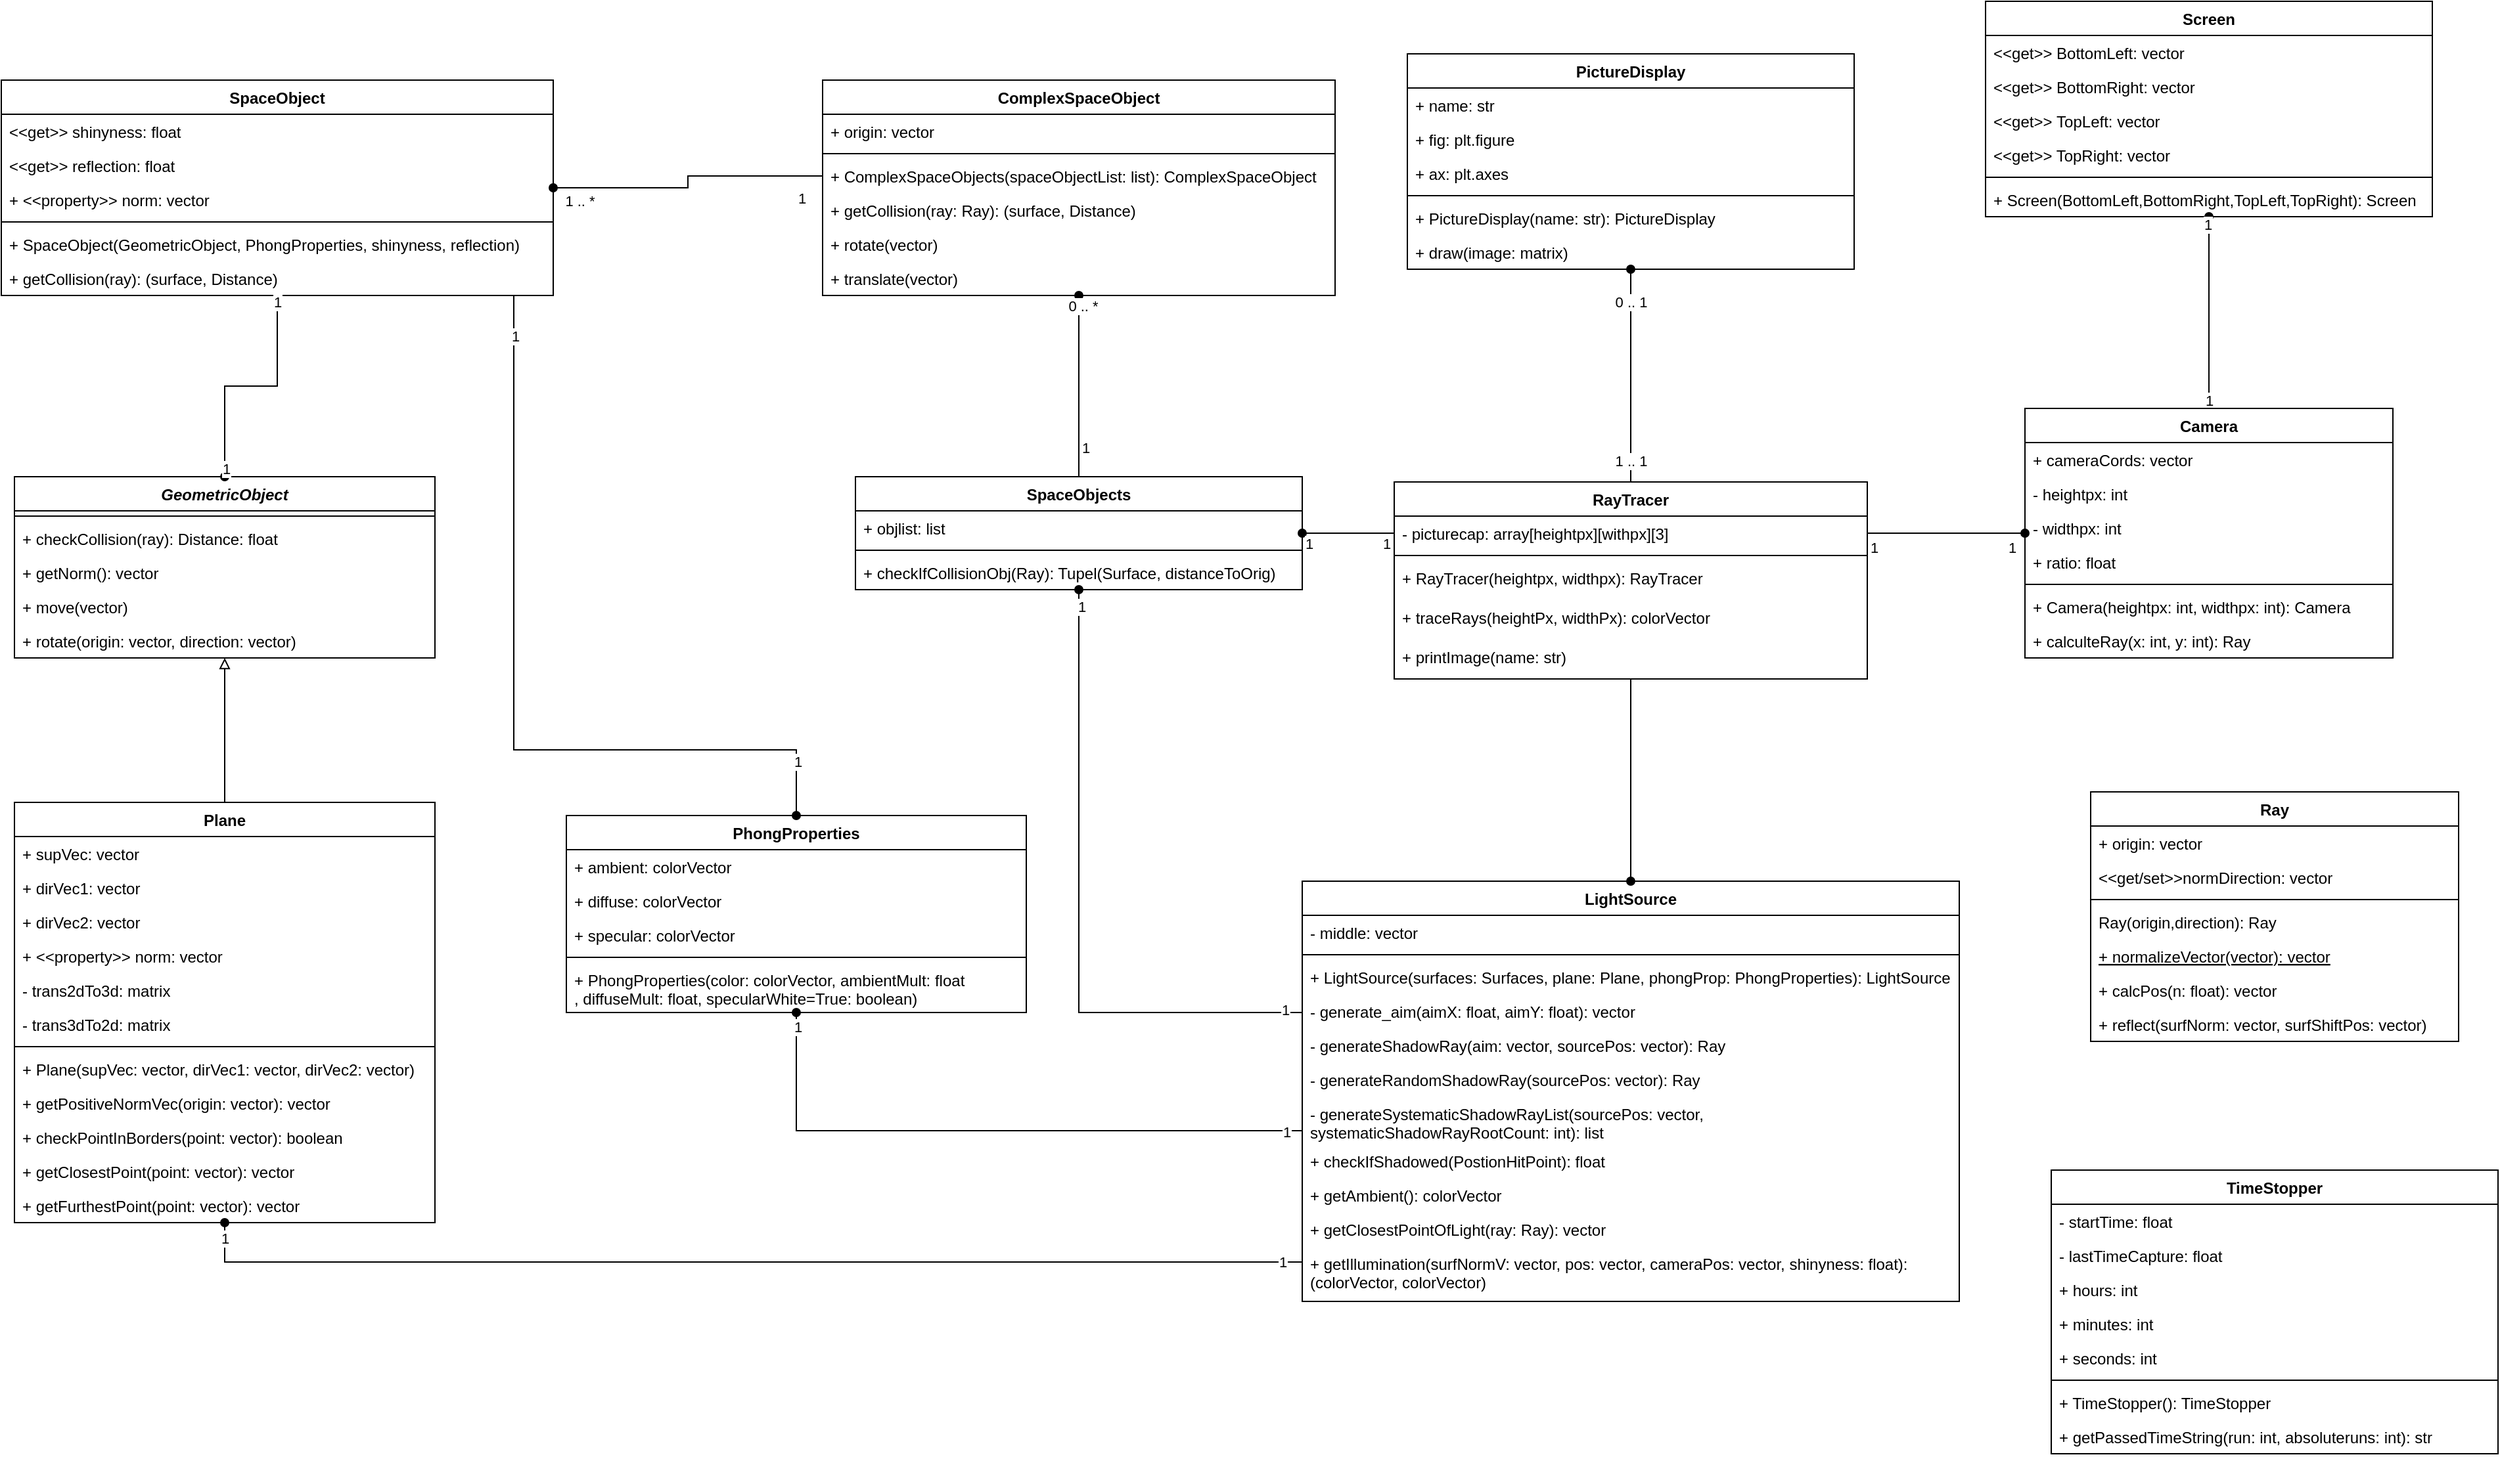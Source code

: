 <mxfile version="14.1.8" type="github">
  <diagram id="C5RBs43oDa-KdzZeNtuy" name="Page-1">
    <mxGraphModel dx="2418" dy="1689" grid="1" gridSize="10" guides="1" tooltips="1" connect="1" arrows="1" fold="1" page="1" pageScale="1" pageWidth="1500" pageHeight="1169" math="0" shadow="0">
      <root>
        <mxCell id="WIyWlLk6GJQsqaUBKTNV-0" />
        <mxCell id="WIyWlLk6GJQsqaUBKTNV-1" parent="WIyWlLk6GJQsqaUBKTNV-0" />
        <mxCell id="xA0XNcAtHobreGwFJSrl-75" style="edgeStyle=orthogonalEdgeStyle;rounded=0;orthogonalLoop=1;jettySize=auto;html=1;startArrow=oval;startFill=1;endArrow=none;endFill=0;" parent="WIyWlLk6GJQsqaUBKTNV-1" source="eZX0cKU3JHBVWnm2hXTU-0" target="xA0XNcAtHobreGwFJSrl-71" edge="1">
          <mxGeometry relative="1" as="geometry">
            <Array as="points">
              <mxPoint x="660" y="-60" />
              <mxPoint x="660" y="-60" />
            </Array>
          </mxGeometry>
        </mxCell>
        <mxCell id="xA0XNcAtHobreGwFJSrl-76" value="0 .. *" style="edgeLabel;html=1;align=center;verticalAlign=middle;resizable=0;points=[];" parent="xA0XNcAtHobreGwFJSrl-75" vertex="1" connectable="0">
          <mxGeometry x="-0.753" relative="1" as="geometry">
            <mxPoint x="3" y="-9" as="offset" />
          </mxGeometry>
        </mxCell>
        <mxCell id="xA0XNcAtHobreGwFJSrl-77" value="1" style="edgeLabel;html=1;align=center;verticalAlign=middle;resizable=0;points=[];" parent="xA0XNcAtHobreGwFJSrl-75" vertex="1" connectable="0">
          <mxGeometry x="0.78" y="1" relative="1" as="geometry">
            <mxPoint x="4" y="-7" as="offset" />
          </mxGeometry>
        </mxCell>
        <mxCell id="xA0XNcAtHobreGwFJSrl-9" value="Ray" style="swimlane;fontStyle=1;align=center;verticalAlign=top;childLayout=stackLayout;horizontal=1;startSize=26;horizontalStack=0;resizeParent=1;resizeParentMax=0;resizeLast=0;collapsible=1;marginBottom=0;" parent="WIyWlLk6GJQsqaUBKTNV-1" vertex="1">
          <mxGeometry x="1430" y="302" width="280" height="190" as="geometry" />
        </mxCell>
        <mxCell id="xA0XNcAtHobreGwFJSrl-10" value="+ origin: vector&#xa;" style="text;strokeColor=none;fillColor=none;align=left;verticalAlign=top;spacingLeft=4;spacingRight=4;overflow=hidden;rotatable=0;points=[[0,0.5],[1,0.5]];portConstraint=eastwest;" parent="xA0XNcAtHobreGwFJSrl-9" vertex="1">
          <mxGeometry y="26" width="280" height="26" as="geometry" />
        </mxCell>
        <mxCell id="xA0XNcAtHobreGwFJSrl-52" value="&lt;&lt;get/set&gt;&gt;normDirection: vector" style="text;strokeColor=none;fillColor=none;align=left;verticalAlign=top;spacingLeft=4;spacingRight=4;overflow=hidden;rotatable=0;points=[[0,0.5],[1,0.5]];portConstraint=eastwest;" parent="xA0XNcAtHobreGwFJSrl-9" vertex="1">
          <mxGeometry y="52" width="280" height="26" as="geometry" />
        </mxCell>
        <mxCell id="xA0XNcAtHobreGwFJSrl-11" value="" style="line;strokeWidth=1;fillColor=none;align=left;verticalAlign=middle;spacingTop=-1;spacingLeft=3;spacingRight=3;rotatable=0;labelPosition=right;points=[];portConstraint=eastwest;" parent="xA0XNcAtHobreGwFJSrl-9" vertex="1">
          <mxGeometry y="78" width="280" height="8" as="geometry" />
        </mxCell>
        <mxCell id="xA0XNcAtHobreGwFJSrl-12" value="Ray(origin,direction): Ray" style="text;strokeColor=none;fillColor=none;align=left;verticalAlign=top;spacingLeft=4;spacingRight=4;overflow=hidden;rotatable=0;points=[[0,0.5],[1,0.5]];portConstraint=eastwest;" parent="xA0XNcAtHobreGwFJSrl-9" vertex="1">
          <mxGeometry y="86" width="280" height="26" as="geometry" />
        </mxCell>
        <mxCell id="DLcVSVue9XgoyhIsswaT-1" value="+ normalizeVector(vector): vector" style="text;strokeColor=none;fillColor=none;align=left;verticalAlign=top;spacingLeft=4;spacingRight=4;overflow=hidden;rotatable=0;points=[[0,0.5],[1,0.5]];portConstraint=eastwest;fontStyle=4" parent="xA0XNcAtHobreGwFJSrl-9" vertex="1">
          <mxGeometry y="112" width="280" height="26" as="geometry" />
        </mxCell>
        <mxCell id="rJ9RHbi7TF8wlJc5X133-2" value="+ calcPos(n: float): vector" style="text;strokeColor=none;fillColor=none;align=left;verticalAlign=top;spacingLeft=4;spacingRight=4;overflow=hidden;rotatable=0;points=[[0,0.5],[1,0.5]];portConstraint=eastwest;" parent="xA0XNcAtHobreGwFJSrl-9" vertex="1">
          <mxGeometry y="138" width="280" height="26" as="geometry" />
        </mxCell>
        <mxCell id="rJ9RHbi7TF8wlJc5X133-1" value="+ reflect(surfNorm: vector, surfShiftPos: vector)" style="text;strokeColor=none;fillColor=none;align=left;verticalAlign=top;spacingLeft=4;spacingRight=4;overflow=hidden;rotatable=0;points=[[0,0.5],[1,0.5]];portConstraint=eastwest;" parent="xA0XNcAtHobreGwFJSrl-9" vertex="1">
          <mxGeometry y="164" width="280" height="26" as="geometry" />
        </mxCell>
        <mxCell id="xA0XNcAtHobreGwFJSrl-18" value="Screen" style="swimlane;fontStyle=1;align=center;verticalAlign=top;childLayout=stackLayout;horizontal=1;startSize=26;horizontalStack=0;resizeParent=1;resizeParentMax=0;resizeLast=0;collapsible=1;marginBottom=0;" parent="WIyWlLk6GJQsqaUBKTNV-1" vertex="1">
          <mxGeometry x="1350" y="-300" width="340" height="164" as="geometry" />
        </mxCell>
        <mxCell id="xA0XNcAtHobreGwFJSrl-19" value="&lt;&lt;get&gt;&gt; BottomLeft: vector" style="text;strokeColor=none;fillColor=none;align=left;verticalAlign=top;spacingLeft=4;spacingRight=4;overflow=hidden;rotatable=0;points=[[0,0.5],[1,0.5]];portConstraint=eastwest;" parent="xA0XNcAtHobreGwFJSrl-18" vertex="1">
          <mxGeometry y="26" width="340" height="26" as="geometry" />
        </mxCell>
        <mxCell id="xA0XNcAtHobreGwFJSrl-53" value="&lt;&lt;get&gt;&gt; BottomRight: vector&#xa;" style="text;strokeColor=none;fillColor=none;align=left;verticalAlign=top;spacingLeft=4;spacingRight=4;overflow=hidden;rotatable=0;points=[[0,0.5],[1,0.5]];portConstraint=eastwest;" parent="xA0XNcAtHobreGwFJSrl-18" vertex="1">
          <mxGeometry y="52" width="340" height="26" as="geometry" />
        </mxCell>
        <mxCell id="xA0XNcAtHobreGwFJSrl-54" value="&lt;&lt;get&gt;&gt; TopLeft: vector" style="text;strokeColor=none;fillColor=none;align=left;verticalAlign=top;spacingLeft=4;spacingRight=4;overflow=hidden;rotatable=0;points=[[0,0.5],[1,0.5]];portConstraint=eastwest;" parent="xA0XNcAtHobreGwFJSrl-18" vertex="1">
          <mxGeometry y="78" width="340" height="26" as="geometry" />
        </mxCell>
        <mxCell id="xA0XNcAtHobreGwFJSrl-55" value="&lt;&lt;get&gt;&gt; TopRight: vector" style="text;strokeColor=none;fillColor=none;align=left;verticalAlign=top;spacingLeft=4;spacingRight=4;overflow=hidden;rotatable=0;points=[[0,0.5],[1,0.5]];portConstraint=eastwest;" parent="xA0XNcAtHobreGwFJSrl-18" vertex="1">
          <mxGeometry y="104" width="340" height="26" as="geometry" />
        </mxCell>
        <mxCell id="xA0XNcAtHobreGwFJSrl-20" value="" style="line;strokeWidth=1;fillColor=none;align=left;verticalAlign=middle;spacingTop=-1;spacingLeft=3;spacingRight=3;rotatable=0;labelPosition=right;points=[];portConstraint=eastwest;" parent="xA0XNcAtHobreGwFJSrl-18" vertex="1">
          <mxGeometry y="130" width="340" height="8" as="geometry" />
        </mxCell>
        <mxCell id="xA0XNcAtHobreGwFJSrl-21" value="+ Screen(BottomLeft,BottomRight,TopLeft,TopRight): Screen" style="text;strokeColor=none;fillColor=none;align=left;verticalAlign=top;spacingLeft=4;spacingRight=4;overflow=hidden;rotatable=0;points=[[0,0.5],[1,0.5]];portConstraint=eastwest;" parent="xA0XNcAtHobreGwFJSrl-18" vertex="1">
          <mxGeometry y="138" width="340" height="26" as="geometry" />
        </mxCell>
        <mxCell id="rJ9RHbi7TF8wlJc5X133-21" style="edgeStyle=orthogonalEdgeStyle;rounded=0;orthogonalLoop=1;jettySize=auto;html=1;endArrow=oval;endFill=1;" parent="WIyWlLk6GJQsqaUBKTNV-1" source="xA0XNcAtHobreGwFJSrl-48" target="rJ9RHbi7TF8wlJc5X133-13" edge="1">
          <mxGeometry relative="1" as="geometry" />
        </mxCell>
        <mxCell id="rJ9RHbi7TF8wlJc5X133-22" value="0 .. 1" style="edgeLabel;html=1;align=center;verticalAlign=middle;resizable=0;points=[];" parent="rJ9RHbi7TF8wlJc5X133-21" vertex="1" connectable="0">
          <mxGeometry x="0.707" relative="1" as="geometry">
            <mxPoint y="1" as="offset" />
          </mxGeometry>
        </mxCell>
        <mxCell id="rJ9RHbi7TF8wlJc5X133-23" value="1 .. 1" style="edgeLabel;html=1;align=center;verticalAlign=middle;resizable=0;points=[];" parent="rJ9RHbi7TF8wlJc5X133-21" vertex="1" connectable="0">
          <mxGeometry x="-0.789" relative="1" as="geometry">
            <mxPoint y="1" as="offset" />
          </mxGeometry>
        </mxCell>
        <mxCell id="xA0XNcAtHobreGwFJSrl-48" value="RayTracer" style="swimlane;fontStyle=1;align=center;verticalAlign=top;childLayout=stackLayout;horizontal=1;startSize=26;horizontalStack=0;resizeParent=1;resizeParentMax=0;resizeLast=0;collapsible=1;marginBottom=0;" parent="WIyWlLk6GJQsqaUBKTNV-1" vertex="1">
          <mxGeometry x="900" y="66" width="360" height="150" as="geometry" />
        </mxCell>
        <mxCell id="xA0XNcAtHobreGwFJSrl-57" value="- picturecap: array[heightpx][withpx][3]" style="text;strokeColor=none;fillColor=none;align=left;verticalAlign=top;spacingLeft=4;spacingRight=4;overflow=hidden;rotatable=0;points=[[0,0.5],[1,0.5]];portConstraint=eastwest;" parent="xA0XNcAtHobreGwFJSrl-48" vertex="1">
          <mxGeometry y="26" width="360" height="26" as="geometry" />
        </mxCell>
        <mxCell id="xA0XNcAtHobreGwFJSrl-50" value="" style="line;strokeWidth=1;fillColor=none;align=left;verticalAlign=middle;spacingTop=-1;spacingLeft=3;spacingRight=3;rotatable=0;labelPosition=right;points=[];portConstraint=eastwest;" parent="xA0XNcAtHobreGwFJSrl-48" vertex="1">
          <mxGeometry y="52" width="360" height="8" as="geometry" />
        </mxCell>
        <mxCell id="xA0XNcAtHobreGwFJSrl-51" value="+ RayTracer(heightpx, widthpx): RayTracer" style="text;strokeColor=none;fillColor=none;align=left;verticalAlign=top;spacingLeft=4;spacingRight=4;overflow=hidden;rotatable=0;points=[[0,0.5],[1,0.5]];portConstraint=eastwest;" parent="xA0XNcAtHobreGwFJSrl-48" vertex="1">
          <mxGeometry y="60" width="360" height="30" as="geometry" />
        </mxCell>
        <mxCell id="DLcVSVue9XgoyhIsswaT-2" value="+ traceRays(heightPx, widthPx): colorVector" style="text;strokeColor=none;fillColor=none;align=left;verticalAlign=top;spacingLeft=4;spacingRight=4;overflow=hidden;rotatable=0;points=[[0,0.5],[1,0.5]];portConstraint=eastwest;" parent="xA0XNcAtHobreGwFJSrl-48" vertex="1">
          <mxGeometry y="90" width="360" height="30" as="geometry" />
        </mxCell>
        <mxCell id="DLcVSVue9XgoyhIsswaT-4" value="+ printImage(name: str)" style="text;strokeColor=none;fillColor=none;align=left;verticalAlign=top;spacingLeft=4;spacingRight=4;overflow=hidden;rotatable=0;points=[[0,0.5],[1,0.5]];portConstraint=eastwest;" parent="xA0XNcAtHobreGwFJSrl-48" vertex="1">
          <mxGeometry y="120" width="360" height="30" as="geometry" />
        </mxCell>
        <mxCell id="DLcVSVue9XgoyhIsswaT-9" style="edgeStyle=orthogonalEdgeStyle;rounded=0;orthogonalLoop=1;jettySize=auto;html=1;exitX=0.5;exitY=0;exitDx=0;exitDy=0;startArrow=none;startFill=0;endArrow=oval;endFill=1;" parent="WIyWlLk6GJQsqaUBKTNV-1" source="xA0XNcAtHobreGwFJSrl-43" target="xA0XNcAtHobreGwFJSrl-18" edge="1">
          <mxGeometry relative="1" as="geometry" />
        </mxCell>
        <mxCell id="DLcVSVue9XgoyhIsswaT-14" value="1" style="edgeLabel;html=1;align=center;verticalAlign=middle;resizable=0;points=[];" parent="DLcVSVue9XgoyhIsswaT-9" vertex="1" connectable="0">
          <mxGeometry x="-0.914" relative="1" as="geometry">
            <mxPoint as="offset" />
          </mxGeometry>
        </mxCell>
        <mxCell id="DLcVSVue9XgoyhIsswaT-15" value="1" style="edgeLabel;html=1;align=center;verticalAlign=middle;resizable=0;points=[];" parent="DLcVSVue9XgoyhIsswaT-9" vertex="1" connectable="0">
          <mxGeometry x="0.924" y="1" relative="1" as="geometry">
            <mxPoint as="offset" />
          </mxGeometry>
        </mxCell>
        <mxCell id="xA0XNcAtHobreGwFJSrl-43" value="Camera" style="swimlane;fontStyle=1;align=center;verticalAlign=top;childLayout=stackLayout;horizontal=1;startSize=26;horizontalStack=0;resizeParent=1;resizeParentMax=0;resizeLast=0;collapsible=1;marginBottom=0;" parent="WIyWlLk6GJQsqaUBKTNV-1" vertex="1">
          <mxGeometry x="1380" y="10" width="280" height="190" as="geometry" />
        </mxCell>
        <mxCell id="xA0XNcAtHobreGwFJSrl-63" value="+ cameraCords: vector" style="text;strokeColor=none;fillColor=none;align=left;verticalAlign=top;spacingLeft=4;spacingRight=4;overflow=hidden;rotatable=0;points=[[0,0.5],[1,0.5]];portConstraint=eastwest;" parent="xA0XNcAtHobreGwFJSrl-43" vertex="1">
          <mxGeometry y="26" width="280" height="26" as="geometry" />
        </mxCell>
        <mxCell id="xA0XNcAtHobreGwFJSrl-56" value="- heightpx: int " style="text;strokeColor=none;fillColor=none;align=left;verticalAlign=top;spacingLeft=4;spacingRight=4;overflow=hidden;rotatable=0;points=[[0,0.5],[1,0.5]];portConstraint=eastwest;" parent="xA0XNcAtHobreGwFJSrl-43" vertex="1">
          <mxGeometry y="52" width="280" height="26" as="geometry" />
        </mxCell>
        <mxCell id="xA0XNcAtHobreGwFJSrl-44" value="- widthpx: int&#xa;" style="text;strokeColor=none;fillColor=none;align=left;verticalAlign=top;spacingLeft=4;spacingRight=4;overflow=hidden;rotatable=0;points=[[0,0.5],[1,0.5]];portConstraint=eastwest;" parent="xA0XNcAtHobreGwFJSrl-43" vertex="1">
          <mxGeometry y="78" width="280" height="26" as="geometry" />
        </mxCell>
        <mxCell id="rJ9RHbi7TF8wlJc5X133-0" value="+ ratio: float" style="text;strokeColor=none;fillColor=none;align=left;verticalAlign=top;spacingLeft=4;spacingRight=4;overflow=hidden;rotatable=0;points=[[0,0.5],[1,0.5]];portConstraint=eastwest;" parent="xA0XNcAtHobreGwFJSrl-43" vertex="1">
          <mxGeometry y="104" width="280" height="26" as="geometry" />
        </mxCell>
        <mxCell id="xA0XNcAtHobreGwFJSrl-45" value="" style="line;strokeWidth=1;fillColor=none;align=left;verticalAlign=middle;spacingTop=-1;spacingLeft=3;spacingRight=3;rotatable=0;labelPosition=right;points=[];portConstraint=eastwest;" parent="xA0XNcAtHobreGwFJSrl-43" vertex="1">
          <mxGeometry y="130" width="280" height="8" as="geometry" />
        </mxCell>
        <mxCell id="xA0XNcAtHobreGwFJSrl-46" value="+ Camera(heightpx: int, widthpx: int): Camera" style="text;strokeColor=none;fillColor=none;align=left;verticalAlign=top;spacingLeft=4;spacingRight=4;overflow=hidden;rotatable=0;points=[[0,0.5],[1,0.5]];portConstraint=eastwest;" parent="xA0XNcAtHobreGwFJSrl-43" vertex="1">
          <mxGeometry y="138" width="280" height="26" as="geometry" />
        </mxCell>
        <mxCell id="xA0XNcAtHobreGwFJSrl-62" value="+ calculteRay(x: int, y: int): Ray" style="text;strokeColor=none;fillColor=none;align=left;verticalAlign=top;spacingLeft=4;spacingRight=4;overflow=hidden;rotatable=0;points=[[0,0.5],[1,0.5]];portConstraint=eastwest;" parent="xA0XNcAtHobreGwFJSrl-43" vertex="1">
          <mxGeometry y="164" width="280" height="26" as="geometry" />
        </mxCell>
        <mxCell id="xA0XNcAtHobreGwFJSrl-71" value="SpaceObjects" style="swimlane;fontStyle=1;align=center;verticalAlign=top;childLayout=stackLayout;horizontal=1;startSize=26;horizontalStack=0;resizeParent=1;resizeParentMax=0;resizeLast=0;collapsible=1;marginBottom=0;" parent="WIyWlLk6GJQsqaUBKTNV-1" vertex="1">
          <mxGeometry x="490" y="62" width="340" height="86" as="geometry" />
        </mxCell>
        <mxCell id="xA0XNcAtHobreGwFJSrl-72" value="+ objlist: list" style="text;strokeColor=none;fillColor=none;align=left;verticalAlign=top;spacingLeft=4;spacingRight=4;overflow=hidden;rotatable=0;points=[[0,0.5],[1,0.5]];portConstraint=eastwest;" parent="xA0XNcAtHobreGwFJSrl-71" vertex="1">
          <mxGeometry y="26" width="340" height="26" as="geometry" />
        </mxCell>
        <mxCell id="xA0XNcAtHobreGwFJSrl-73" value="" style="line;strokeWidth=1;fillColor=none;align=left;verticalAlign=middle;spacingTop=-1;spacingLeft=3;spacingRight=3;rotatable=0;labelPosition=right;points=[];portConstraint=eastwest;" parent="xA0XNcAtHobreGwFJSrl-71" vertex="1">
          <mxGeometry y="52" width="340" height="8" as="geometry" />
        </mxCell>
        <mxCell id="xA0XNcAtHobreGwFJSrl-83" value="+ checkIfCollisionObj(Ray): Tupel(Surface, distanceToOrig)" style="text;strokeColor=none;fillColor=none;align=left;verticalAlign=top;spacingLeft=4;spacingRight=4;overflow=hidden;rotatable=0;points=[[0,0.5],[1,0.5]];portConstraint=eastwest;" parent="xA0XNcAtHobreGwFJSrl-71" vertex="1">
          <mxGeometry y="60" width="340" height="26" as="geometry" />
        </mxCell>
        <mxCell id="xA0XNcAtHobreGwFJSrl-79" style="edgeStyle=orthogonalEdgeStyle;rounded=0;orthogonalLoop=1;jettySize=auto;html=1;startArrow=none;startFill=0;endArrow=oval;endFill=1;" parent="WIyWlLk6GJQsqaUBKTNV-1" source="YblMqJhnmN97O4RaRaiR-10" target="xA0XNcAtHobreGwFJSrl-71" edge="1">
          <mxGeometry relative="1" as="geometry">
            <mxPoint x="720" y="210" as="targetPoint" />
            <Array as="points">
              <mxPoint x="660" y="470" />
            </Array>
            <mxPoint x="760" y="560" as="sourcePoint" />
          </mxGeometry>
        </mxCell>
        <mxCell id="DLcVSVue9XgoyhIsswaT-16" value="1" style="edgeLabel;html=1;align=center;verticalAlign=middle;resizable=0;points=[];" parent="xA0XNcAtHobreGwFJSrl-79" vertex="1" connectable="0">
          <mxGeometry x="0.949" y="-2" relative="1" as="geometry">
            <mxPoint as="offset" />
          </mxGeometry>
        </mxCell>
        <mxCell id="DLcVSVue9XgoyhIsswaT-17" value="1" style="edgeLabel;html=1;align=center;verticalAlign=middle;resizable=0;points=[];" parent="xA0XNcAtHobreGwFJSrl-79" vertex="1" connectable="0">
          <mxGeometry x="-0.946" y="-2" relative="1" as="geometry">
            <mxPoint as="offset" />
          </mxGeometry>
        </mxCell>
        <mxCell id="DLcVSVue9XgoyhIsswaT-7" style="edgeStyle=orthogonalEdgeStyle;rounded=0;orthogonalLoop=1;jettySize=auto;html=1;exitX=1;exitY=0.5;exitDx=0;exitDy=0;endArrow=oval;endFill=1;" parent="WIyWlLk6GJQsqaUBKTNV-1" source="xA0XNcAtHobreGwFJSrl-57" target="xA0XNcAtHobreGwFJSrl-43" edge="1">
          <mxGeometry relative="1" as="geometry" />
        </mxCell>
        <mxCell id="DLcVSVue9XgoyhIsswaT-12" value="1" style="edgeLabel;html=1;align=center;verticalAlign=middle;resizable=0;points=[];" parent="DLcVSVue9XgoyhIsswaT-7" vertex="1" connectable="0">
          <mxGeometry x="-0.921" y="-1" relative="1" as="geometry">
            <mxPoint y="10" as="offset" />
          </mxGeometry>
        </mxCell>
        <mxCell id="DLcVSVue9XgoyhIsswaT-13" value="1" style="edgeLabel;html=1;align=center;verticalAlign=middle;resizable=0;points=[];" parent="DLcVSVue9XgoyhIsswaT-7" vertex="1" connectable="0">
          <mxGeometry x="0.837" relative="1" as="geometry">
            <mxPoint y="11" as="offset" />
          </mxGeometry>
        </mxCell>
        <mxCell id="DLcVSVue9XgoyhIsswaT-8" style="edgeStyle=orthogonalEdgeStyle;rounded=0;orthogonalLoop=1;jettySize=auto;html=1;exitX=0;exitY=0.5;exitDx=0;exitDy=0;endArrow=oval;endFill=1;" parent="WIyWlLk6GJQsqaUBKTNV-1" source="xA0XNcAtHobreGwFJSrl-57" target="xA0XNcAtHobreGwFJSrl-71" edge="1">
          <mxGeometry relative="1" as="geometry" />
        </mxCell>
        <mxCell id="DLcVSVue9XgoyhIsswaT-18" value="1" style="edgeLabel;html=1;align=center;verticalAlign=middle;resizable=0;points=[];" parent="DLcVSVue9XgoyhIsswaT-8" vertex="1" connectable="0">
          <mxGeometry x="-0.829" y="-2" relative="1" as="geometry">
            <mxPoint y="10" as="offset" />
          </mxGeometry>
        </mxCell>
        <mxCell id="DLcVSVue9XgoyhIsswaT-21" value="1" style="edgeLabel;html=1;align=center;verticalAlign=middle;resizable=0;points=[];" parent="DLcVSVue9XgoyhIsswaT-8" vertex="1" connectable="0">
          <mxGeometry x="0.714" y="2" relative="1" as="geometry">
            <mxPoint x="-5.43" y="6" as="offset" />
          </mxGeometry>
        </mxCell>
        <mxCell id="YblMqJhnmN97O4RaRaiR-26" style="edgeStyle=orthogonalEdgeStyle;rounded=0;orthogonalLoop=1;jettySize=auto;html=1;exitX=0.5;exitY=1;exitDx=0;exitDy=0;startArrow=oval;startFill=1;endArrow=none;endFill=0;" parent="WIyWlLk6GJQsqaUBKTNV-1" source="YblMqJhnmN97O4RaRaiR-0" target="YblMqJhnmN97O4RaRaiR-10" edge="1">
          <mxGeometry relative="1" as="geometry">
            <Array as="points">
              <mxPoint x="10" y="660" />
            </Array>
          </mxGeometry>
        </mxCell>
        <mxCell id="YblMqJhnmN97O4RaRaiR-35" value="1" style="edgeLabel;html=1;align=center;verticalAlign=middle;resizable=0;points=[];" parent="YblMqJhnmN97O4RaRaiR-26" vertex="1" connectable="0">
          <mxGeometry x="-0.972" relative="1" as="geometry">
            <mxPoint as="offset" />
          </mxGeometry>
        </mxCell>
        <mxCell id="YblMqJhnmN97O4RaRaiR-37" value="1" style="edgeLabel;html=1;align=center;verticalAlign=middle;resizable=0;points=[];" parent="YblMqJhnmN97O4RaRaiR-26" vertex="1" connectable="0">
          <mxGeometry x="0.965" relative="1" as="geometry">
            <mxPoint as="offset" />
          </mxGeometry>
        </mxCell>
        <mxCell id="3vEcP0cab8kTDgmXyrk_-13" style="edgeStyle=orthogonalEdgeStyle;rounded=0;orthogonalLoop=1;jettySize=auto;html=1;exitX=0.5;exitY=0;exitDx=0;exitDy=0;startArrow=none;startFill=0;endArrow=block;endFill=0;" parent="WIyWlLk6GJQsqaUBKTNV-1" source="YblMqJhnmN97O4RaRaiR-0" target="3vEcP0cab8kTDgmXyrk_-6" edge="1">
          <mxGeometry relative="1" as="geometry" />
        </mxCell>
        <mxCell id="YblMqJhnmN97O4RaRaiR-0" value="Plane" style="swimlane;fontStyle=1;align=center;verticalAlign=top;childLayout=stackLayout;horizontal=1;startSize=26;horizontalStack=0;resizeParent=1;resizeParentMax=0;resizeLast=0;collapsible=1;marginBottom=0;" parent="WIyWlLk6GJQsqaUBKTNV-1" vertex="1">
          <mxGeometry x="-150" y="310" width="320" height="320" as="geometry" />
        </mxCell>
        <mxCell id="YblMqJhnmN97O4RaRaiR-1" value="+ supVec: vector" style="text;strokeColor=none;fillColor=none;align=left;verticalAlign=top;spacingLeft=4;spacingRight=4;overflow=hidden;rotatable=0;points=[[0,0.5],[1,0.5]];portConstraint=eastwest;" parent="YblMqJhnmN97O4RaRaiR-0" vertex="1">
          <mxGeometry y="26" width="320" height="26" as="geometry" />
        </mxCell>
        <mxCell id="YblMqJhnmN97O4RaRaiR-4" value="+ dirVec1: vector" style="text;strokeColor=none;fillColor=none;align=left;verticalAlign=top;spacingLeft=4;spacingRight=4;overflow=hidden;rotatable=0;points=[[0,0.5],[1,0.5]];portConstraint=eastwest;" parent="YblMqJhnmN97O4RaRaiR-0" vertex="1">
          <mxGeometry y="52" width="320" height="26" as="geometry" />
        </mxCell>
        <mxCell id="YblMqJhnmN97O4RaRaiR-6" value="+ dirVec2: vector" style="text;strokeColor=none;fillColor=none;align=left;verticalAlign=top;spacingLeft=4;spacingRight=4;overflow=hidden;rotatable=0;points=[[0,0.5],[1,0.5]];portConstraint=eastwest;" parent="YblMqJhnmN97O4RaRaiR-0" vertex="1">
          <mxGeometry y="78" width="320" height="26" as="geometry" />
        </mxCell>
        <mxCell id="IABuSJqJelBDzB3_0y4K-2" value="+ &lt;&lt;property&gt;&gt; norm: vector" style="text;strokeColor=none;fillColor=none;align=left;verticalAlign=top;spacingLeft=4;spacingRight=4;overflow=hidden;rotatable=0;points=[[0,0.5],[1,0.5]];portConstraint=eastwest;" parent="YblMqJhnmN97O4RaRaiR-0" vertex="1">
          <mxGeometry y="104" width="320" height="26" as="geometry" />
        </mxCell>
        <mxCell id="IABuSJqJelBDzB3_0y4K-11" value="- trans2dTo3d: matrix" style="text;strokeColor=none;fillColor=none;align=left;verticalAlign=top;spacingLeft=4;spacingRight=4;overflow=hidden;rotatable=0;points=[[0,0.5],[1,0.5]];portConstraint=eastwest;" parent="YblMqJhnmN97O4RaRaiR-0" vertex="1">
          <mxGeometry y="130" width="320" height="26" as="geometry" />
        </mxCell>
        <mxCell id="IABuSJqJelBDzB3_0y4K-13" value="- trans3dTo2d: matrix" style="text;strokeColor=none;fillColor=none;align=left;verticalAlign=top;spacingLeft=4;spacingRight=4;overflow=hidden;rotatable=0;points=[[0,0.5],[1,0.5]];portConstraint=eastwest;" parent="YblMqJhnmN97O4RaRaiR-0" vertex="1">
          <mxGeometry y="156" width="320" height="26" as="geometry" />
        </mxCell>
        <mxCell id="YblMqJhnmN97O4RaRaiR-2" value="" style="line;strokeWidth=1;fillColor=none;align=left;verticalAlign=middle;spacingTop=-1;spacingLeft=3;spacingRight=3;rotatable=0;labelPosition=right;points=[];portConstraint=eastwest;" parent="YblMqJhnmN97O4RaRaiR-0" vertex="1">
          <mxGeometry y="182" width="320" height="8" as="geometry" />
        </mxCell>
        <mxCell id="IABuSJqJelBDzB3_0y4K-14" value="+ Plane(supVec: vector, dirVec1: vector, dirVec2: vector)" style="text;strokeColor=none;fillColor=none;align=left;verticalAlign=top;spacingLeft=4;spacingRight=4;overflow=hidden;rotatable=0;points=[[0,0.5],[1,0.5]];portConstraint=eastwest;" parent="YblMqJhnmN97O4RaRaiR-0" vertex="1">
          <mxGeometry y="190" width="320" height="26" as="geometry" />
        </mxCell>
        <mxCell id="IABuSJqJelBDzB3_0y4K-7" value="+ getPositiveNormVec(origin: vector): vector" style="text;strokeColor=none;fillColor=none;align=left;verticalAlign=top;spacingLeft=4;spacingRight=4;overflow=hidden;rotatable=0;points=[[0,0.5],[1,0.5]];portConstraint=eastwest;" parent="YblMqJhnmN97O4RaRaiR-0" vertex="1">
          <mxGeometry y="216" width="320" height="26" as="geometry" />
        </mxCell>
        <mxCell id="IABuSJqJelBDzB3_0y4K-8" value="+ checkPointInBorders(point: vector): boolean" style="text;strokeColor=none;fillColor=none;align=left;verticalAlign=top;spacingLeft=4;spacingRight=4;overflow=hidden;rotatable=0;points=[[0,0.5],[1,0.5]];portConstraint=eastwest;" parent="YblMqJhnmN97O4RaRaiR-0" vertex="1">
          <mxGeometry y="242" width="320" height="26" as="geometry" />
        </mxCell>
        <mxCell id="IABuSJqJelBDzB3_0y4K-9" value="+ getClosestPoint(point: vector): vector" style="text;strokeColor=none;fillColor=none;align=left;verticalAlign=top;spacingLeft=4;spacingRight=4;overflow=hidden;rotatable=0;points=[[0,0.5],[1,0.5]];portConstraint=eastwest;" parent="YblMqJhnmN97O4RaRaiR-0" vertex="1">
          <mxGeometry y="268" width="320" height="26" as="geometry" />
        </mxCell>
        <mxCell id="IABuSJqJelBDzB3_0y4K-10" value="+ getFurthestPoint(point: vector): vector" style="text;strokeColor=none;fillColor=none;align=left;verticalAlign=top;spacingLeft=4;spacingRight=4;overflow=hidden;rotatable=0;points=[[0,0.5],[1,0.5]];portConstraint=eastwest;" parent="YblMqJhnmN97O4RaRaiR-0" vertex="1">
          <mxGeometry y="294" width="320" height="26" as="geometry" />
        </mxCell>
        <mxCell id="YblMqJhnmN97O4RaRaiR-10" value="LightSource" style="swimlane;fontStyle=1;align=center;verticalAlign=top;childLayout=stackLayout;horizontal=1;startSize=26;horizontalStack=0;resizeParent=1;resizeParentMax=0;resizeLast=0;collapsible=1;marginBottom=0;" parent="WIyWlLk6GJQsqaUBKTNV-1" vertex="1">
          <mxGeometry x="830" y="370" width="500" height="320" as="geometry" />
        </mxCell>
        <mxCell id="rJ9RHbi7TF8wlJc5X133-24" value="- middle: vector" style="text;strokeColor=none;fillColor=none;align=left;verticalAlign=top;spacingLeft=4;spacingRight=4;overflow=hidden;rotatable=0;points=[[0,0.5],[1,0.5]];portConstraint=eastwest;" parent="YblMqJhnmN97O4RaRaiR-10" vertex="1">
          <mxGeometry y="26" width="500" height="26" as="geometry" />
        </mxCell>
        <mxCell id="YblMqJhnmN97O4RaRaiR-12" value="" style="line;strokeWidth=1;fillColor=none;align=left;verticalAlign=middle;spacingTop=-1;spacingLeft=3;spacingRight=3;rotatable=0;labelPosition=right;points=[];portConstraint=eastwest;" parent="YblMqJhnmN97O4RaRaiR-10" vertex="1">
          <mxGeometry y="52" width="500" height="8" as="geometry" />
        </mxCell>
        <mxCell id="IABuSJqJelBDzB3_0y4K-21" value="+ LightSource(surfaces: Surfaces, plane: Plane, phongProp: PhongProperties): LightSource" style="text;strokeColor=none;fillColor=none;align=left;verticalAlign=top;spacingLeft=4;spacingRight=4;overflow=hidden;rotatable=0;points=[[0,0.5],[1,0.5]];portConstraint=eastwest;" parent="YblMqJhnmN97O4RaRaiR-10" vertex="1">
          <mxGeometry y="60" width="500" height="26" as="geometry" />
        </mxCell>
        <mxCell id="IABuSJqJelBDzB3_0y4K-18" value="- generate_aim(aimX: float, aimY: float): vector" style="text;strokeColor=none;fillColor=none;align=left;verticalAlign=top;spacingLeft=4;spacingRight=4;overflow=hidden;rotatable=0;points=[[0,0.5],[1,0.5]];portConstraint=eastwest;" parent="YblMqJhnmN97O4RaRaiR-10" vertex="1">
          <mxGeometry y="86" width="500" height="26" as="geometry" />
        </mxCell>
        <mxCell id="IABuSJqJelBDzB3_0y4K-19" value="- generateShadowRay(aim: vector, sourcePos: vector): Ray" style="text;strokeColor=none;fillColor=none;align=left;verticalAlign=top;spacingLeft=4;spacingRight=4;overflow=hidden;rotatable=0;points=[[0,0.5],[1,0.5]];portConstraint=eastwest;" parent="YblMqJhnmN97O4RaRaiR-10" vertex="1">
          <mxGeometry y="112" width="500" height="26" as="geometry" />
        </mxCell>
        <mxCell id="IABuSJqJelBDzB3_0y4K-20" value="- generateRandomShadowRay(sourcePos: vector): Ray" style="text;strokeColor=none;fillColor=none;align=left;verticalAlign=top;spacingLeft=4;spacingRight=4;overflow=hidden;rotatable=0;points=[[0,0.5],[1,0.5]];portConstraint=eastwest;" parent="YblMqJhnmN97O4RaRaiR-10" vertex="1">
          <mxGeometry y="138" width="500" height="26" as="geometry" />
        </mxCell>
        <mxCell id="IABuSJqJelBDzB3_0y4K-22" value="- generateSystematicShadowRayList(sourcePos: vector,&#xa;systematicShadowRayRootCount: int): list&#xa;" style="text;strokeColor=none;fillColor=none;align=left;verticalAlign=top;spacingLeft=4;spacingRight=4;overflow=hidden;rotatable=0;points=[[0,0.5],[1,0.5]];portConstraint=eastwest;" parent="YblMqJhnmN97O4RaRaiR-10" vertex="1">
          <mxGeometry y="164" width="500" height="36" as="geometry" />
        </mxCell>
        <mxCell id="YblMqJhnmN97O4RaRaiR-13" value="+ checkIfShadowed(PostionHitPoint): float" style="text;strokeColor=none;fillColor=none;align=left;verticalAlign=top;spacingLeft=4;spacingRight=4;overflow=hidden;rotatable=0;points=[[0,0.5],[1,0.5]];portConstraint=eastwest;" parent="YblMqJhnmN97O4RaRaiR-10" vertex="1">
          <mxGeometry y="200" width="500" height="26" as="geometry" />
        </mxCell>
        <mxCell id="IABuSJqJelBDzB3_0y4K-23" value="+ getAmbient(): colorVector" style="text;strokeColor=none;fillColor=none;align=left;verticalAlign=top;spacingLeft=4;spacingRight=4;overflow=hidden;rotatable=0;points=[[0,0.5],[1,0.5]];portConstraint=eastwest;" parent="YblMqJhnmN97O4RaRaiR-10" vertex="1">
          <mxGeometry y="226" width="500" height="26" as="geometry" />
        </mxCell>
        <mxCell id="IABuSJqJelBDzB3_0y4K-24" value="+ getClosestPointOfLight(ray: Ray): vector" style="text;strokeColor=none;fillColor=none;align=left;verticalAlign=top;spacingLeft=4;spacingRight=4;overflow=hidden;rotatable=0;points=[[0,0.5],[1,0.5]];portConstraint=eastwest;" parent="YblMqJhnmN97O4RaRaiR-10" vertex="1">
          <mxGeometry y="252" width="500" height="26" as="geometry" />
        </mxCell>
        <mxCell id="IABuSJqJelBDzB3_0y4K-25" value="+ getIllumination(surfNormV: vector, pos: vector, cameraPos: vector, shinyness: float):&#xa;(colorVector, colorVector)&#xa;" style="text;strokeColor=none;fillColor=none;align=left;verticalAlign=top;spacingLeft=4;spacingRight=4;overflow=hidden;rotatable=0;points=[[0,0.5],[1,0.5]];portConstraint=eastwest;" parent="YblMqJhnmN97O4RaRaiR-10" vertex="1">
          <mxGeometry y="278" width="500" height="42" as="geometry" />
        </mxCell>
        <mxCell id="YblMqJhnmN97O4RaRaiR-25" style="edgeStyle=orthogonalEdgeStyle;rounded=0;orthogonalLoop=1;jettySize=auto;html=1;exitX=0.5;exitY=1;exitDx=0;exitDy=0;startArrow=oval;startFill=1;endArrow=none;endFill=0;" parent="WIyWlLk6GJQsqaUBKTNV-1" source="YblMqJhnmN97O4RaRaiR-17" target="YblMqJhnmN97O4RaRaiR-10" edge="1">
          <mxGeometry relative="1" as="geometry">
            <Array as="points">
              <mxPoint x="445" y="560" />
            </Array>
          </mxGeometry>
        </mxCell>
        <mxCell id="YblMqJhnmN97O4RaRaiR-34" value="1" style="edgeLabel;html=1;align=center;verticalAlign=middle;resizable=0;points=[];" parent="YblMqJhnmN97O4RaRaiR-25" vertex="1" connectable="0">
          <mxGeometry x="-0.953" y="1" relative="1" as="geometry">
            <mxPoint as="offset" />
          </mxGeometry>
        </mxCell>
        <mxCell id="YblMqJhnmN97O4RaRaiR-36" value="1" style="edgeLabel;html=1;align=center;verticalAlign=middle;resizable=0;points=[];" parent="YblMqJhnmN97O4RaRaiR-25" vertex="1" connectable="0">
          <mxGeometry x="0.95" y="-1" relative="1" as="geometry">
            <mxPoint as="offset" />
          </mxGeometry>
        </mxCell>
        <mxCell id="YblMqJhnmN97O4RaRaiR-17" value="PhongProperties" style="swimlane;fontStyle=1;align=center;verticalAlign=top;childLayout=stackLayout;horizontal=1;startSize=26;horizontalStack=0;resizeParent=1;resizeParentMax=0;resizeLast=0;collapsible=1;marginBottom=0;" parent="WIyWlLk6GJQsqaUBKTNV-1" vertex="1">
          <mxGeometry x="270" y="320" width="350" height="150" as="geometry" />
        </mxCell>
        <mxCell id="YblMqJhnmN97O4RaRaiR-18" value="+ ambient: colorVector" style="text;strokeColor=none;fillColor=none;align=left;verticalAlign=top;spacingLeft=4;spacingRight=4;overflow=hidden;rotatable=0;points=[[0,0.5],[1,0.5]];portConstraint=eastwest;" parent="YblMqJhnmN97O4RaRaiR-17" vertex="1">
          <mxGeometry y="26" width="350" height="26" as="geometry" />
        </mxCell>
        <mxCell id="YblMqJhnmN97O4RaRaiR-22" value="+ diffuse: colorVector" style="text;strokeColor=none;fillColor=none;align=left;verticalAlign=top;spacingLeft=4;spacingRight=4;overflow=hidden;rotatable=0;points=[[0,0.5],[1,0.5]];portConstraint=eastwest;" parent="YblMqJhnmN97O4RaRaiR-17" vertex="1">
          <mxGeometry y="52" width="350" height="26" as="geometry" />
        </mxCell>
        <mxCell id="YblMqJhnmN97O4RaRaiR-23" value="+ specular: colorVector" style="text;strokeColor=none;fillColor=none;align=left;verticalAlign=top;spacingLeft=4;spacingRight=4;overflow=hidden;rotatable=0;points=[[0,0.5],[1,0.5]];portConstraint=eastwest;" parent="YblMqJhnmN97O4RaRaiR-17" vertex="1">
          <mxGeometry y="78" width="350" height="26" as="geometry" />
        </mxCell>
        <mxCell id="YblMqJhnmN97O4RaRaiR-19" value="" style="line;strokeWidth=1;fillColor=none;align=left;verticalAlign=middle;spacingTop=-1;spacingLeft=3;spacingRight=3;rotatable=0;labelPosition=right;points=[];portConstraint=eastwest;" parent="YblMqJhnmN97O4RaRaiR-17" vertex="1">
          <mxGeometry y="104" width="350" height="8" as="geometry" />
        </mxCell>
        <mxCell id="IABuSJqJelBDzB3_0y4K-15" value="+ PhongProperties(color: colorVector, ambientMult: float&#xa;, diffuseMult: float, specularWhite=True: boolean)&#xa;" style="text;strokeColor=none;fillColor=none;align=left;verticalAlign=top;spacingLeft=4;spacingRight=4;overflow=hidden;rotatable=0;points=[[0,0.5],[1,0.5]];portConstraint=eastwest;" parent="YblMqJhnmN97O4RaRaiR-17" vertex="1">
          <mxGeometry y="112" width="350" height="38" as="geometry" />
        </mxCell>
        <mxCell id="YblMqJhnmN97O4RaRaiR-28" style="edgeStyle=orthogonalEdgeStyle;rounded=0;orthogonalLoop=1;jettySize=auto;html=1;exitX=0.5;exitY=0;exitDx=0;exitDy=0;startArrow=oval;startFill=1;endArrow=none;endFill=0;" parent="WIyWlLk6GJQsqaUBKTNV-1" source="YblMqJhnmN97O4RaRaiR-10" target="xA0XNcAtHobreGwFJSrl-48" edge="1">
          <mxGeometry relative="1" as="geometry">
            <mxPoint x="1070" y="440" as="targetPoint" />
          </mxGeometry>
        </mxCell>
        <mxCell id="rJ9RHbi7TF8wlJc5X133-3" value="TimeStopper" style="swimlane;fontStyle=1;align=center;verticalAlign=top;childLayout=stackLayout;horizontal=1;startSize=26;horizontalStack=0;resizeParent=1;resizeParentMax=0;resizeLast=0;collapsible=1;marginBottom=0;" parent="WIyWlLk6GJQsqaUBKTNV-1" vertex="1">
          <mxGeometry x="1400" y="590" width="340" height="216" as="geometry" />
        </mxCell>
        <mxCell id="rJ9RHbi7TF8wlJc5X133-4" value="- startTime: float" style="text;strokeColor=none;fillColor=none;align=left;verticalAlign=top;spacingLeft=4;spacingRight=4;overflow=hidden;rotatable=0;points=[[0,0.5],[1,0.5]];portConstraint=eastwest;" parent="rJ9RHbi7TF8wlJc5X133-3" vertex="1">
          <mxGeometry y="26" width="340" height="26" as="geometry" />
        </mxCell>
        <mxCell id="rJ9RHbi7TF8wlJc5X133-7" value="- lastTimeCapture: float" style="text;strokeColor=none;fillColor=none;align=left;verticalAlign=top;spacingLeft=4;spacingRight=4;overflow=hidden;rotatable=0;points=[[0,0.5],[1,0.5]];portConstraint=eastwest;" parent="rJ9RHbi7TF8wlJc5X133-3" vertex="1">
          <mxGeometry y="52" width="340" height="26" as="geometry" />
        </mxCell>
        <mxCell id="rJ9RHbi7TF8wlJc5X133-8" value="+ hours: int" style="text;strokeColor=none;fillColor=none;align=left;verticalAlign=top;spacingLeft=4;spacingRight=4;overflow=hidden;rotatable=0;points=[[0,0.5],[1,0.5]];portConstraint=eastwest;" parent="rJ9RHbi7TF8wlJc5X133-3" vertex="1">
          <mxGeometry y="78" width="340" height="26" as="geometry" />
        </mxCell>
        <mxCell id="rJ9RHbi7TF8wlJc5X133-9" value="+ minutes: int" style="text;strokeColor=none;fillColor=none;align=left;verticalAlign=top;spacingLeft=4;spacingRight=4;overflow=hidden;rotatable=0;points=[[0,0.5],[1,0.5]];portConstraint=eastwest;" parent="rJ9RHbi7TF8wlJc5X133-3" vertex="1">
          <mxGeometry y="104" width="340" height="26" as="geometry" />
        </mxCell>
        <mxCell id="rJ9RHbi7TF8wlJc5X133-10" value="+ seconds: int" style="text;strokeColor=none;fillColor=none;align=left;verticalAlign=top;spacingLeft=4;spacingRight=4;overflow=hidden;rotatable=0;points=[[0,0.5],[1,0.5]];portConstraint=eastwest;" parent="rJ9RHbi7TF8wlJc5X133-3" vertex="1">
          <mxGeometry y="130" width="340" height="26" as="geometry" />
        </mxCell>
        <mxCell id="rJ9RHbi7TF8wlJc5X133-5" value="" style="line;strokeWidth=1;fillColor=none;align=left;verticalAlign=middle;spacingTop=-1;spacingLeft=3;spacingRight=3;rotatable=0;labelPosition=right;points=[];portConstraint=eastwest;" parent="rJ9RHbi7TF8wlJc5X133-3" vertex="1">
          <mxGeometry y="156" width="340" height="8" as="geometry" />
        </mxCell>
        <mxCell id="rJ9RHbi7TF8wlJc5X133-6" value="+ TimeStopper(): TimeStopper" style="text;strokeColor=none;fillColor=none;align=left;verticalAlign=top;spacingLeft=4;spacingRight=4;overflow=hidden;rotatable=0;points=[[0,0.5],[1,0.5]];portConstraint=eastwest;" parent="rJ9RHbi7TF8wlJc5X133-3" vertex="1">
          <mxGeometry y="164" width="340" height="26" as="geometry" />
        </mxCell>
        <mxCell id="rJ9RHbi7TF8wlJc5X133-11" value="+ getPassedTimeString(run: int, absoluteruns: int): str" style="text;strokeColor=none;fillColor=none;align=left;verticalAlign=top;spacingLeft=4;spacingRight=4;overflow=hidden;rotatable=0;points=[[0,0.5],[1,0.5]];portConstraint=eastwest;" parent="rJ9RHbi7TF8wlJc5X133-3" vertex="1">
          <mxGeometry y="190" width="340" height="26" as="geometry" />
        </mxCell>
        <mxCell id="rJ9RHbi7TF8wlJc5X133-13" value="PictureDisplay" style="swimlane;fontStyle=1;align=center;verticalAlign=top;childLayout=stackLayout;horizontal=1;startSize=26;horizontalStack=0;resizeParent=1;resizeParentMax=0;resizeLast=0;collapsible=1;marginBottom=0;" parent="WIyWlLk6GJQsqaUBKTNV-1" vertex="1">
          <mxGeometry x="910" y="-260" width="340" height="164" as="geometry" />
        </mxCell>
        <mxCell id="rJ9RHbi7TF8wlJc5X133-14" value="+ name: str" style="text;strokeColor=none;fillColor=none;align=left;verticalAlign=top;spacingLeft=4;spacingRight=4;overflow=hidden;rotatable=0;points=[[0,0.5],[1,0.5]];portConstraint=eastwest;" parent="rJ9RHbi7TF8wlJc5X133-13" vertex="1">
          <mxGeometry y="26" width="340" height="26" as="geometry" />
        </mxCell>
        <mxCell id="rJ9RHbi7TF8wlJc5X133-17" value="+ fig: plt.figure" style="text;strokeColor=none;fillColor=none;align=left;verticalAlign=top;spacingLeft=4;spacingRight=4;overflow=hidden;rotatable=0;points=[[0,0.5],[1,0.5]];portConstraint=eastwest;" parent="rJ9RHbi7TF8wlJc5X133-13" vertex="1">
          <mxGeometry y="52" width="340" height="26" as="geometry" />
        </mxCell>
        <mxCell id="rJ9RHbi7TF8wlJc5X133-18" value="+ ax: plt.axes" style="text;strokeColor=none;fillColor=none;align=left;verticalAlign=top;spacingLeft=4;spacingRight=4;overflow=hidden;rotatable=0;points=[[0,0.5],[1,0.5]];portConstraint=eastwest;" parent="rJ9RHbi7TF8wlJc5X133-13" vertex="1">
          <mxGeometry y="78" width="340" height="26" as="geometry" />
        </mxCell>
        <mxCell id="rJ9RHbi7TF8wlJc5X133-15" value="" style="line;strokeWidth=1;fillColor=none;align=left;verticalAlign=middle;spacingTop=-1;spacingLeft=3;spacingRight=3;rotatable=0;labelPosition=right;points=[];portConstraint=eastwest;" parent="rJ9RHbi7TF8wlJc5X133-13" vertex="1">
          <mxGeometry y="104" width="340" height="8" as="geometry" />
        </mxCell>
        <mxCell id="rJ9RHbi7TF8wlJc5X133-16" value="+ PictureDisplay(name: str): PictureDisplay" style="text;strokeColor=none;fillColor=none;align=left;verticalAlign=top;spacingLeft=4;spacingRight=4;overflow=hidden;rotatable=0;points=[[0,0.5],[1,0.5]];portConstraint=eastwest;" parent="rJ9RHbi7TF8wlJc5X133-13" vertex="1">
          <mxGeometry y="112" width="340" height="26" as="geometry" />
        </mxCell>
        <mxCell id="rJ9RHbi7TF8wlJc5X133-20" value="+ draw(image: matrix)" style="text;strokeColor=none;fillColor=none;align=left;verticalAlign=top;spacingLeft=4;spacingRight=4;overflow=hidden;rotatable=0;points=[[0,0.5],[1,0.5]];portConstraint=eastwest;" parent="rJ9RHbi7TF8wlJc5X133-13" vertex="1">
          <mxGeometry y="138" width="340" height="26" as="geometry" />
        </mxCell>
        <mxCell id="3vEcP0cab8kTDgmXyrk_-0" value="SpaceObject" style="swimlane;fontStyle=1;align=center;verticalAlign=top;childLayout=stackLayout;horizontal=1;startSize=26;horizontalStack=0;resizeParent=1;resizeParentMax=0;resizeLast=0;collapsible=1;marginBottom=0;" parent="WIyWlLk6GJQsqaUBKTNV-1" vertex="1">
          <mxGeometry x="-160" y="-240" width="420" height="164" as="geometry" />
        </mxCell>
        <mxCell id="xA0XNcAtHobreGwFJSrl-87" value="&lt;&lt;get&gt;&gt; shinyness: float" style="text;strokeColor=none;fillColor=none;align=left;verticalAlign=top;spacingLeft=4;spacingRight=4;overflow=hidden;rotatable=0;points=[[0,0.5],[1,0.5]];portConstraint=eastwest;" parent="3vEcP0cab8kTDgmXyrk_-0" vertex="1">
          <mxGeometry y="26" width="420" height="26" as="geometry" />
        </mxCell>
        <mxCell id="xA0XNcAtHobreGwFJSrl-88" value="&lt;&lt;get&gt;&gt; reflection: float" style="text;strokeColor=none;fillColor=none;align=left;verticalAlign=top;spacingLeft=4;spacingRight=4;overflow=hidden;rotatable=0;points=[[0,0.5],[1,0.5]];portConstraint=eastwest;" parent="3vEcP0cab8kTDgmXyrk_-0" vertex="1">
          <mxGeometry y="52" width="420" height="26" as="geometry" />
        </mxCell>
        <mxCell id="IABuSJqJelBDzB3_0y4K-16" value="+ &lt;&lt;property&gt;&gt; norm: vector" style="text;strokeColor=none;fillColor=none;align=left;verticalAlign=top;spacingLeft=4;spacingRight=4;overflow=hidden;rotatable=0;points=[[0,0.5],[1,0.5]];portConstraint=eastwest;" parent="3vEcP0cab8kTDgmXyrk_-0" vertex="1">
          <mxGeometry y="78" width="420" height="26" as="geometry" />
        </mxCell>
        <mxCell id="3vEcP0cab8kTDgmXyrk_-2" value="" style="line;strokeWidth=1;fillColor=none;align=left;verticalAlign=middle;spacingTop=-1;spacingLeft=3;spacingRight=3;rotatable=0;labelPosition=right;points=[];portConstraint=eastwest;" parent="3vEcP0cab8kTDgmXyrk_-0" vertex="1">
          <mxGeometry y="104" width="420" height="8" as="geometry" />
        </mxCell>
        <mxCell id="3vEcP0cab8kTDgmXyrk_-5" value="+ SpaceObject(GeometricObject, PhongProperties, shinyness, reflection)" style="text;strokeColor=none;fillColor=none;align=left;verticalAlign=top;spacingLeft=4;spacingRight=4;overflow=hidden;rotatable=0;points=[[0,0.5],[1,0.5]];portConstraint=eastwest;" parent="3vEcP0cab8kTDgmXyrk_-0" vertex="1">
          <mxGeometry y="112" width="420" height="26" as="geometry" />
        </mxCell>
        <mxCell id="3vEcP0cab8kTDgmXyrk_-3" value="+ getCollision(ray): (surface, Distance)" style="text;strokeColor=none;fillColor=none;align=left;verticalAlign=top;spacingLeft=4;spacingRight=4;overflow=hidden;rotatable=0;points=[[0,0.5],[1,0.5]];portConstraint=eastwest;" parent="3vEcP0cab8kTDgmXyrk_-0" vertex="1">
          <mxGeometry y="138" width="420" height="26" as="geometry" />
        </mxCell>
        <mxCell id="YblMqJhnmN97O4RaRaiR-24" style="edgeStyle=orthogonalEdgeStyle;rounded=0;orthogonalLoop=1;jettySize=auto;html=1;exitX=0.5;exitY=0;exitDx=0;exitDy=0;startArrow=oval;startFill=1;endArrow=none;endFill=0;" parent="WIyWlLk6GJQsqaUBKTNV-1" source="YblMqJhnmN97O4RaRaiR-17" target="3vEcP0cab8kTDgmXyrk_-0" edge="1">
          <mxGeometry relative="1" as="geometry">
            <Array as="points">
              <mxPoint x="445" y="270" />
              <mxPoint x="230" y="270" />
            </Array>
            <mxPoint x="430" y="-240" as="targetPoint" />
          </mxGeometry>
        </mxCell>
        <mxCell id="YblMqJhnmN97O4RaRaiR-32" value="1" style="edgeLabel;html=1;align=center;verticalAlign=middle;resizable=0;points=[];" parent="YblMqJhnmN97O4RaRaiR-24" vertex="1" connectable="0">
          <mxGeometry x="0.898" y="-1" relative="1" as="geometry">
            <mxPoint as="offset" />
          </mxGeometry>
        </mxCell>
        <mxCell id="YblMqJhnmN97O4RaRaiR-33" value="1" style="edgeLabel;html=1;align=center;verticalAlign=middle;resizable=0;points=[];" parent="YblMqJhnmN97O4RaRaiR-24" vertex="1" connectable="0">
          <mxGeometry x="-0.864" y="-1" relative="1" as="geometry">
            <mxPoint as="offset" />
          </mxGeometry>
        </mxCell>
        <mxCell id="3vEcP0cab8kTDgmXyrk_-6" value="GeometricObject" style="swimlane;fontStyle=3;align=center;verticalAlign=top;childLayout=stackLayout;horizontal=1;startSize=26;horizontalStack=0;resizeParent=1;resizeParentMax=0;resizeLast=0;collapsible=1;marginBottom=0;" parent="WIyWlLk6GJQsqaUBKTNV-1" vertex="1">
          <mxGeometry x="-150" y="62" width="320" height="138" as="geometry" />
        </mxCell>
        <mxCell id="3vEcP0cab8kTDgmXyrk_-8" value="" style="line;strokeWidth=1;fillColor=none;align=left;verticalAlign=middle;spacingTop=-1;spacingLeft=3;spacingRight=3;rotatable=0;labelPosition=right;points=[];portConstraint=eastwest;" parent="3vEcP0cab8kTDgmXyrk_-6" vertex="1">
          <mxGeometry y="26" width="320" height="8" as="geometry" />
        </mxCell>
        <mxCell id="3vEcP0cab8kTDgmXyrk_-9" value="+ checkCollision(ray): Distance: float" style="text;strokeColor=none;fillColor=none;align=left;verticalAlign=top;spacingLeft=4;spacingRight=4;overflow=hidden;rotatable=0;points=[[0,0.5],[1,0.5]];portConstraint=eastwest;" parent="3vEcP0cab8kTDgmXyrk_-6" vertex="1">
          <mxGeometry y="34" width="320" height="26" as="geometry" />
        </mxCell>
        <mxCell id="3vEcP0cab8kTDgmXyrk_-11" value="+ getNorm(): vector" style="text;strokeColor=none;fillColor=none;align=left;verticalAlign=top;spacingLeft=4;spacingRight=4;overflow=hidden;rotatable=0;points=[[0,0.5],[1,0.5]];portConstraint=eastwest;" parent="3vEcP0cab8kTDgmXyrk_-6" vertex="1">
          <mxGeometry y="60" width="320" height="26" as="geometry" />
        </mxCell>
        <mxCell id="eZX0cKU3JHBVWnm2hXTU-10" value="+ move(vector)" style="text;strokeColor=none;fillColor=none;align=left;verticalAlign=top;spacingLeft=4;spacingRight=4;overflow=hidden;rotatable=0;points=[[0,0.5],[1,0.5]];portConstraint=eastwest;" vertex="1" parent="3vEcP0cab8kTDgmXyrk_-6">
          <mxGeometry y="86" width="320" height="26" as="geometry" />
        </mxCell>
        <mxCell id="eZX0cKU3JHBVWnm2hXTU-11" value="+ rotate(origin: vector, direction: vector)" style="text;strokeColor=none;fillColor=none;align=left;verticalAlign=top;spacingLeft=4;spacingRight=4;overflow=hidden;rotatable=0;points=[[0,0.5],[1,0.5]];portConstraint=eastwest;" vertex="1" parent="3vEcP0cab8kTDgmXyrk_-6">
          <mxGeometry y="112" width="320" height="26" as="geometry" />
        </mxCell>
        <mxCell id="3vEcP0cab8kTDgmXyrk_-12" style="edgeStyle=orthogonalEdgeStyle;rounded=0;orthogonalLoop=1;jettySize=auto;html=1;exitX=0.5;exitY=0;exitDx=0;exitDy=0;endArrow=none;endFill=0;startArrow=oval;startFill=1;" parent="WIyWlLk6GJQsqaUBKTNV-1" source="3vEcP0cab8kTDgmXyrk_-6" target="3vEcP0cab8kTDgmXyrk_-0" edge="1">
          <mxGeometry relative="1" as="geometry" />
        </mxCell>
        <mxCell id="3vEcP0cab8kTDgmXyrk_-14" value="1" style="edgeLabel;html=1;align=center;verticalAlign=middle;resizable=0;points=[];" parent="3vEcP0cab8kTDgmXyrk_-12" vertex="1" connectable="0">
          <mxGeometry x="0.95" relative="1" as="geometry">
            <mxPoint as="offset" />
          </mxGeometry>
        </mxCell>
        <mxCell id="3vEcP0cab8kTDgmXyrk_-15" value="1" style="edgeLabel;html=1;align=center;verticalAlign=middle;resizable=0;points=[];" parent="3vEcP0cab8kTDgmXyrk_-12" vertex="1" connectable="0">
          <mxGeometry x="-0.927" y="-1" relative="1" as="geometry">
            <mxPoint as="offset" />
          </mxGeometry>
        </mxCell>
        <mxCell id="eZX0cKU3JHBVWnm2hXTU-0" value="ComplexSpaceObject" style="swimlane;fontStyle=1;align=center;verticalAlign=top;childLayout=stackLayout;horizontal=1;startSize=26;horizontalStack=0;resizeParent=1;resizeParentMax=0;resizeLast=0;collapsible=1;marginBottom=0;" vertex="1" parent="WIyWlLk6GJQsqaUBKTNV-1">
          <mxGeometry x="465" y="-240" width="390" height="164" as="geometry" />
        </mxCell>
        <mxCell id="eZX0cKU3JHBVWnm2hXTU-1" value="+ origin: vector" style="text;strokeColor=none;fillColor=none;align=left;verticalAlign=top;spacingLeft=4;spacingRight=4;overflow=hidden;rotatable=0;points=[[0,0.5],[1,0.5]];portConstraint=eastwest;" vertex="1" parent="eZX0cKU3JHBVWnm2hXTU-0">
          <mxGeometry y="26" width="390" height="26" as="geometry" />
        </mxCell>
        <mxCell id="eZX0cKU3JHBVWnm2hXTU-2" value="" style="line;strokeWidth=1;fillColor=none;align=left;verticalAlign=middle;spacingTop=-1;spacingLeft=3;spacingRight=3;rotatable=0;labelPosition=right;points=[];portConstraint=eastwest;" vertex="1" parent="eZX0cKU3JHBVWnm2hXTU-0">
          <mxGeometry y="52" width="390" height="8" as="geometry" />
        </mxCell>
        <mxCell id="eZX0cKU3JHBVWnm2hXTU-3" value="+ ComplexSpaceObjects(spaceObjectList: list): ComplexSpaceObject" style="text;strokeColor=none;fillColor=none;align=left;verticalAlign=top;spacingLeft=4;spacingRight=4;overflow=hidden;rotatable=0;points=[[0,0.5],[1,0.5]];portConstraint=eastwest;" vertex="1" parent="eZX0cKU3JHBVWnm2hXTU-0">
          <mxGeometry y="60" width="390" height="26" as="geometry" />
        </mxCell>
        <mxCell id="eZX0cKU3JHBVWnm2hXTU-9" value="+ getCollision(ray: Ray): (surface, Distance)" style="text;strokeColor=none;fillColor=none;align=left;verticalAlign=top;spacingLeft=4;spacingRight=4;overflow=hidden;rotatable=0;points=[[0,0.5],[1,0.5]];portConstraint=eastwest;" vertex="1" parent="eZX0cKU3JHBVWnm2hXTU-0">
          <mxGeometry y="86" width="390" height="26" as="geometry" />
        </mxCell>
        <mxCell id="eZX0cKU3JHBVWnm2hXTU-4" value="+ rotate(vector)" style="text;strokeColor=none;fillColor=none;align=left;verticalAlign=top;spacingLeft=4;spacingRight=4;overflow=hidden;rotatable=0;points=[[0,0.5],[1,0.5]];portConstraint=eastwest;" vertex="1" parent="eZX0cKU3JHBVWnm2hXTU-0">
          <mxGeometry y="112" width="390" height="26" as="geometry" />
        </mxCell>
        <mxCell id="eZX0cKU3JHBVWnm2hXTU-5" value="+ translate(vector)" style="text;strokeColor=none;fillColor=none;align=left;verticalAlign=top;spacingLeft=4;spacingRight=4;overflow=hidden;rotatable=0;points=[[0,0.5],[1,0.5]];portConstraint=eastwest;" vertex="1" parent="eZX0cKU3JHBVWnm2hXTU-0">
          <mxGeometry y="138" width="390" height="26" as="geometry" />
        </mxCell>
        <mxCell id="eZX0cKU3JHBVWnm2hXTU-6" style="edgeStyle=orthogonalEdgeStyle;rounded=0;orthogonalLoop=1;jettySize=auto;html=1;exitX=0;exitY=0.5;exitDx=0;exitDy=0;endArrow=oval;endFill=1;" edge="1" parent="WIyWlLk6GJQsqaUBKTNV-1" source="eZX0cKU3JHBVWnm2hXTU-3" target="3vEcP0cab8kTDgmXyrk_-0">
          <mxGeometry relative="1" as="geometry" />
        </mxCell>
        <mxCell id="eZX0cKU3JHBVWnm2hXTU-7" value="1 .. *" style="edgeLabel;html=1;align=center;verticalAlign=middle;resizable=0;points=[];" vertex="1" connectable="0" parent="eZX0cKU3JHBVWnm2hXTU-6">
          <mxGeometry x="0.906" y="-1" relative="1" as="geometry">
            <mxPoint x="10" y="11" as="offset" />
          </mxGeometry>
        </mxCell>
        <mxCell id="eZX0cKU3JHBVWnm2hXTU-8" value="1" style="edgeLabel;html=1;align=center;verticalAlign=middle;resizable=0;points=[];" vertex="1" connectable="0" parent="eZX0cKU3JHBVWnm2hXTU-6">
          <mxGeometry x="-0.851" y="-1" relative="1" as="geometry">
            <mxPoint y="18" as="offset" />
          </mxGeometry>
        </mxCell>
      </root>
    </mxGraphModel>
  </diagram>
</mxfile>
